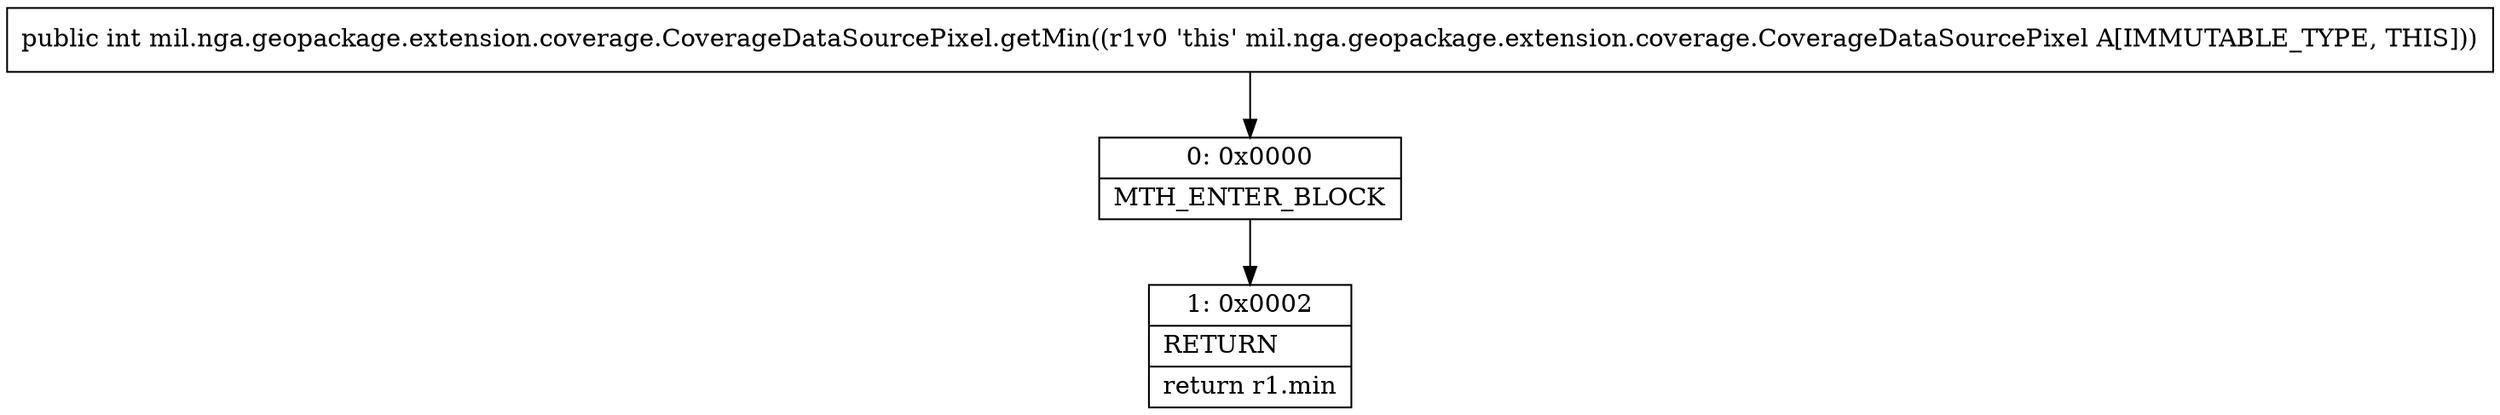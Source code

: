 digraph "CFG formil.nga.geopackage.extension.coverage.CoverageDataSourcePixel.getMin()I" {
Node_0 [shape=record,label="{0\:\ 0x0000|MTH_ENTER_BLOCK\l}"];
Node_1 [shape=record,label="{1\:\ 0x0002|RETURN\l|return r1.min\l}"];
MethodNode[shape=record,label="{public int mil.nga.geopackage.extension.coverage.CoverageDataSourcePixel.getMin((r1v0 'this' mil.nga.geopackage.extension.coverage.CoverageDataSourcePixel A[IMMUTABLE_TYPE, THIS])) }"];
MethodNode -> Node_0;
Node_0 -> Node_1;
}

